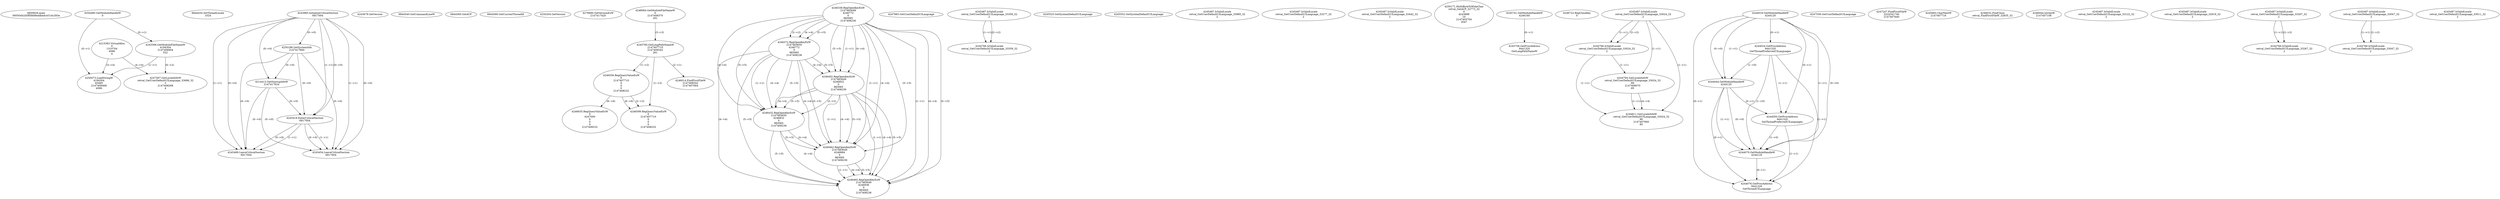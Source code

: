 // Global SCDG with merge call
digraph {
	0 [label="6850628.main
00050d42d5ff38d9eddbedc431dc283e"]
	1 [label="4254480.GetModuleHandleW
0"]
	2 [label="6844434.SetThreadLocale
1024"]
	3 [label="4243965.InitializeCriticalSection
6917004"]
	4 [label="4243979.GetVersion
"]
	5 [label="4250188.GetSystemInfo
2147417660"]
	3 -> 5 [label="(0-->0)"]
	6 [label="6844540.GetCommandLineW
"]
	7 [label="4214413.GetStartupInfoW
2147417624"]
	3 -> 7 [label="(0-->0)"]
	5 -> 7 [label="(0-->0)"]
	8 [label="6844560.GetACP
"]
	9 [label="6844580.GetCurrentThreadId
"]
	10 [label="4250204.GetVersion
"]
	11 [label="4276690.GetVersionExW
2147417420"]
	12 [label="4243306.GetModuleFileNameW
4194304
2147408904
522"]
	1 -> 12 [label="(0-->1)"]
	13 [label="4248064.GetModuleFileNameW
0
2147408370
261"]
	14 [label="4215383.VirtualAlloc
0
1310704
4096
4"]
	15 [label="4246338.RegOpenKeyExW
2147483649
4246772
0
983065
2147408236"]
	16 [label="4246372.RegOpenKeyExW
2147483650
4246772
0
983065
2147408236"]
	15 -> 16 [label="(2-->2)"]
	15 -> 16 [label="(4-->4)"]
	15 -> 16 [label="(5-->5)"]
	17 [label="4246402.RegOpenKeyExW
2147483649
4246832
0
983065
2147408236"]
	15 -> 17 [label="(1-->1)"]
	15 -> 17 [label="(4-->4)"]
	16 -> 17 [label="(4-->4)"]
	15 -> 17 [label="(5-->5)"]
	16 -> 17 [label="(5-->5)"]
	18 [label="4246432.RegOpenKeyExW
2147483650
4246832
0
983065
2147408236"]
	16 -> 18 [label="(1-->1)"]
	17 -> 18 [label="(2-->2)"]
	15 -> 18 [label="(4-->4)"]
	16 -> 18 [label="(4-->4)"]
	17 -> 18 [label="(4-->4)"]
	15 -> 18 [label="(5-->5)"]
	16 -> 18 [label="(5-->5)"]
	17 -> 18 [label="(5-->5)"]
	19 [label="4246462.RegOpenKeyExW
2147483649
4246884
0
983065
2147408236"]
	15 -> 19 [label="(1-->1)"]
	17 -> 19 [label="(1-->1)"]
	15 -> 19 [label="(4-->4)"]
	16 -> 19 [label="(4-->4)"]
	17 -> 19 [label="(4-->4)"]
	18 -> 19 [label="(4-->4)"]
	15 -> 19 [label="(5-->5)"]
	16 -> 19 [label="(5-->5)"]
	17 -> 19 [label="(5-->5)"]
	18 -> 19 [label="(5-->5)"]
	20 [label="4246492.RegOpenKeyExW
2147483649
4246936
0
983065
2147408236"]
	15 -> 20 [label="(1-->1)"]
	17 -> 20 [label="(1-->1)"]
	19 -> 20 [label="(1-->1)"]
	15 -> 20 [label="(4-->4)"]
	16 -> 20 [label="(4-->4)"]
	17 -> 20 [label="(4-->4)"]
	18 -> 20 [label="(4-->4)"]
	19 -> 20 [label="(4-->4)"]
	15 -> 20 [label="(5-->5)"]
	16 -> 20 [label="(5-->5)"]
	17 -> 20 [label="(5-->5)"]
	18 -> 20 [label="(5-->5)"]
	19 -> 20 [label="(5-->5)"]
	21 [label="4247883.GetUserDefaultUILanguage
"]
	22 [label="4245418.EnterCriticalSection
6917004"]
	3 -> 22 [label="(1-->1)"]
	3 -> 22 [label="(0-->0)"]
	5 -> 22 [label="(0-->0)"]
	7 -> 22 [label="(0-->0)"]
	23 [label="4245469.LeaveCriticalSection
6917004"]
	3 -> 23 [label="(1-->1)"]
	22 -> 23 [label="(1-->1)"]
	3 -> 23 [label="(0-->0)"]
	5 -> 23 [label="(0-->0)"]
	7 -> 23 [label="(0-->0)"]
	22 -> 23 [label="(0-->0)"]
	24 [label="4245487.IsValidLocale
retval_GetUserDefaultUILanguage_33359_32
2"]
	25 [label="4244766.IsValidLocale
retval_GetUserDefaultUILanguage_33359_32
2"]
	24 -> 25 [label="(1-->1)"]
	24 -> 25 [label="(2-->2)"]
	26 [label="4245525.GetSystemDefaultUILanguage
"]
	27 [label="4245552.GetSystemDefaultUILanguage
"]
	28 [label="4245487.IsValidLocale
retval_GetUserDefaultUILanguage_33985_32
2"]
	29 [label="4245487.IsValidLocale
retval_GetUserDefaultUILanguage_33277_32
2"]
	30 [label="4245487.IsValidLocale
retval_GetUserDefaultUILanguage_33442_32
2"]
	31 [label="4250171.MultiByteToWideChar
retval_GetACP_32773_32
0
4243896
10
2147403704
2047"]
	32 [label="4245741.GetModuleHandleW
4246160"]
	33 [label="4245758.GetProcAddress
9441320
GetLongPathNameW"]
	32 -> 33 [label="(0-->1)"]
	34 [label="4245785.GetLongPathNameW
2147407710
2147406542
261"]
	13 -> 34 [label="(3-->3)"]
	35 [label="4246556.RegQueryValueExW
0
2147407710
0
0
0
2147408232"]
	34 -> 35 [label="(1-->2)"]
	36 [label="4246599.RegQueryValueExW
0
2147407710
0
0
0
2147408232"]
	34 -> 36 [label="(1-->2)"]
	35 -> 36 [label="(2-->2)"]
	35 -> 36 [label="(6-->6)"]
	37 [label="4246722.RegCloseKey
0"]
	38 [label="4245487.IsValidLocale
retval_GetUserDefaultUILanguage_33024_32
2"]
	39 [label="4244766.IsValidLocale
retval_GetUserDefaultUILanguage_33024_32
2"]
	38 -> 39 [label="(1-->1)"]
	38 -> 39 [label="(2-->2)"]
	40 [label="4244794.GetLocaleInfoW
retval_GetUserDefaultUILanguage_33024_32
89
2147408070
85"]
	38 -> 40 [label="(1-->1)"]
	39 -> 40 [label="(1-->1)"]
	41 [label="4244811.GetLocaleInfoW
retval_GetUserDefaultUILanguage_33024_32
90
2147407900
85"]
	38 -> 41 [label="(1-->1)"]
	39 -> 41 [label="(1-->1)"]
	40 -> 41 [label="(1-->1)"]
	40 -> 41 [label="(4-->4)"]
	42 [label="4244018.GetModuleHandleW
4244120"]
	43 [label="4244024.GetProcAddress
9441320
GetThreadPreferredUILanguages"]
	42 -> 43 [label="(0-->1)"]
	44 [label="4244044.GetModuleHandleW
4244120"]
	42 -> 44 [label="(1-->1)"]
	42 -> 44 [label="(0-->0)"]
	43 -> 44 [label="(1-->0)"]
	45 [label="4244050.GetProcAddress
9441320
SetThreadPreferredUILanguages"]
	42 -> 45 [label="(0-->1)"]
	43 -> 45 [label="(1-->1)"]
	44 -> 45 [label="(0-->1)"]
	46 [label="4244070.GetModuleHandleW
4244120"]
	42 -> 46 [label="(1-->1)"]
	44 -> 46 [label="(1-->1)"]
	42 -> 46 [label="(0-->0)"]
	43 -> 46 [label="(1-->0)"]
	44 -> 46 [label="(0-->0)"]
	45 -> 46 [label="(1-->0)"]
	47 [label="4244076.GetProcAddress
9441320
GetThreadUILanguage"]
	42 -> 47 [label="(0-->1)"]
	43 -> 47 [label="(1-->1)"]
	44 -> 47 [label="(0-->1)"]
	45 -> 47 [label="(1-->1)"]
	46 -> 47 [label="(0-->1)"]
	48 [label="4245454.LeaveCriticalSection
6917004"]
	3 -> 48 [label="(1-->1)"]
	22 -> 48 [label="(1-->1)"]
	3 -> 48 [label="(0-->0)"]
	5 -> 48 [label="(0-->0)"]
	7 -> 48 [label="(0-->0)"]
	22 -> 48 [label="(0-->0)"]
	49 [label="4247558.GetUserDefaultUILanguage
"]
	50 [label="4247567.GetLocaleInfoW
retval_GetUserDefaultUILanguage_33696_32
3
2147408268
4"]
	12 -> 50 [label="(0-->2)"]
	14 -> 50 [label="(4-->4)"]
	51 [label="4247247.FindFirstFileW
3224341740
2147407640"]
	52 [label="4250073.LoadStringW
4194304
65485
2147409468
4096"]
	1 -> 52 [label="(0-->1)"]
	12 -> 52 [label="(1-->1)"]
	14 -> 52 [label="(3-->4)"]
	53 [label="4245683.CharNextW
2147407716"]
	54 [label="4246014.FindFirstFileW
2147406542
2147407064"]
	34 -> 54 [label="(2-->1)"]
	55 [label="4246032.FindClose
retval_FindFirstFileW_32835_32"]
	56 [label="4246044.lstrlenW
2147407108"]
	57 [label="4246635.RegQueryValueExW
0
4247000
0
0
0
2147408232"]
	35 -> 57 [label="(6-->6)"]
	58 [label="4245487.IsValidLocale
retval_GetUserDefaultUILanguage_33122_32
2"]
	59 [label="4245487.IsValidLocale
retval_GetUserDefaultUILanguage_32919_32
2"]
	60 [label="4245487.IsValidLocale
retval_GetUserDefaultUILanguage_33267_32
2"]
	61 [label="4245487.IsValidLocale
retval_GetUserDefaultUILanguage_33047_32
2"]
	62 [label="4244766.IsValidLocale
retval_GetUserDefaultUILanguage_33047_32
2"]
	61 -> 62 [label="(1-->1)"]
	61 -> 62 [label="(2-->2)"]
	63 [label="4244766.IsValidLocale
retval_GetUserDefaultUILanguage_33267_32
2"]
	60 -> 63 [label="(1-->1)"]
	60 -> 63 [label="(2-->2)"]
	64 [label="4245487.IsValidLocale
retval_GetUserDefaultUILanguage_33011_32
2"]
}
